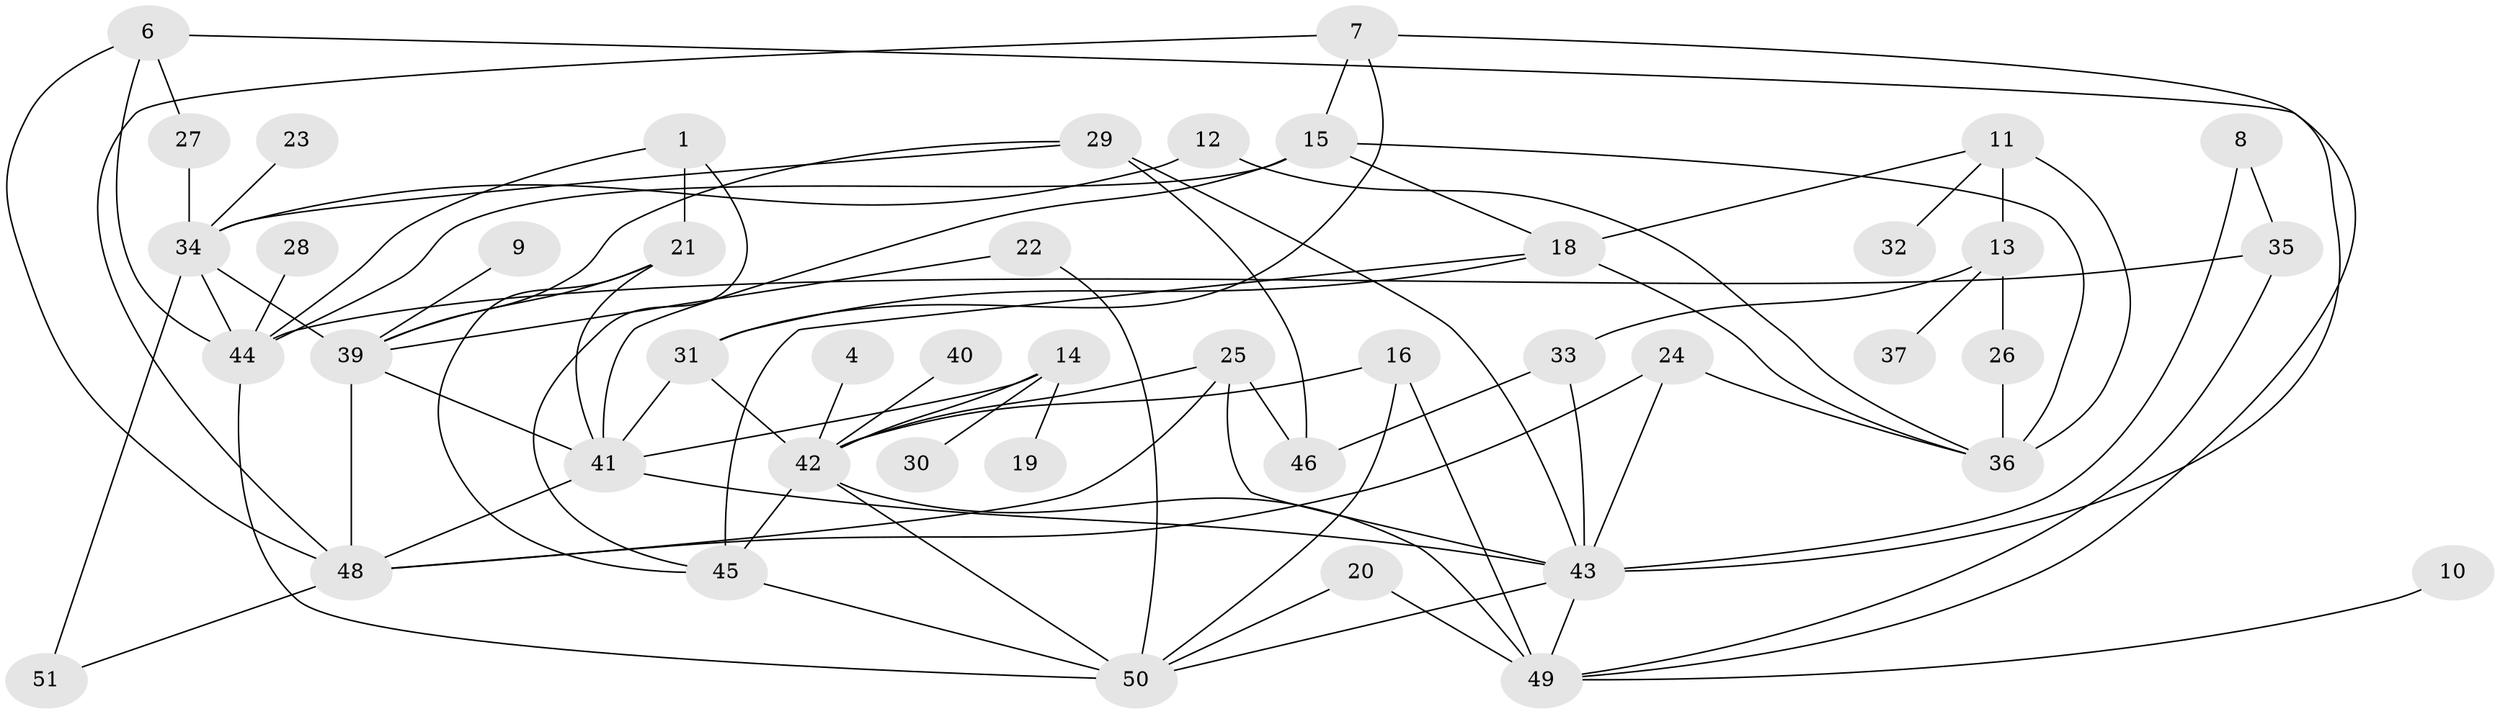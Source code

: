 // original degree distribution, {2: 0.23529411764705882, 5: 0.09803921568627451, 3: 0.2549019607843137, 0: 0.049019607843137254, 4: 0.14705882352941177, 1: 0.16666666666666666, 6: 0.0392156862745098, 7: 0.00980392156862745}
// Generated by graph-tools (version 1.1) at 2025/25/03/09/25 03:25:14]
// undirected, 45 vertices, 83 edges
graph export_dot {
graph [start="1"]
  node [color=gray90,style=filled];
  1;
  4;
  6;
  7;
  8;
  9;
  10;
  11;
  12;
  13;
  14;
  15;
  16;
  18;
  19;
  20;
  21;
  22;
  23;
  24;
  25;
  26;
  27;
  28;
  29;
  30;
  31;
  32;
  33;
  34;
  35;
  36;
  37;
  39;
  40;
  41;
  42;
  43;
  44;
  45;
  46;
  48;
  49;
  50;
  51;
  1 -- 21 [weight=1.0];
  1 -- 44 [weight=1.0];
  1 -- 45 [weight=1.0];
  4 -- 42 [weight=1.0];
  6 -- 27 [weight=1.0];
  6 -- 44 [weight=1.0];
  6 -- 48 [weight=1.0];
  6 -- 49 [weight=1.0];
  7 -- 15 [weight=1.0];
  7 -- 31 [weight=1.0];
  7 -- 43 [weight=1.0];
  7 -- 48 [weight=1.0];
  8 -- 35 [weight=1.0];
  8 -- 43 [weight=1.0];
  9 -- 39 [weight=1.0];
  10 -- 49 [weight=1.0];
  11 -- 13 [weight=1.0];
  11 -- 18 [weight=1.0];
  11 -- 32 [weight=1.0];
  11 -- 36 [weight=2.0];
  12 -- 34 [weight=1.0];
  12 -- 36 [weight=1.0];
  13 -- 26 [weight=1.0];
  13 -- 33 [weight=1.0];
  13 -- 37 [weight=1.0];
  14 -- 19 [weight=1.0];
  14 -- 30 [weight=1.0];
  14 -- 41 [weight=1.0];
  14 -- 42 [weight=1.0];
  15 -- 18 [weight=1.0];
  15 -- 36 [weight=1.0];
  15 -- 41 [weight=1.0];
  15 -- 44 [weight=1.0];
  16 -- 42 [weight=1.0];
  16 -- 49 [weight=1.0];
  16 -- 50 [weight=1.0];
  18 -- 31 [weight=1.0];
  18 -- 36 [weight=1.0];
  18 -- 45 [weight=1.0];
  20 -- 49 [weight=1.0];
  20 -- 50 [weight=1.0];
  21 -- 39 [weight=1.0];
  21 -- 41 [weight=1.0];
  21 -- 45 [weight=1.0];
  22 -- 39 [weight=1.0];
  22 -- 50 [weight=1.0];
  23 -- 34 [weight=1.0];
  24 -- 36 [weight=1.0];
  24 -- 43 [weight=1.0];
  24 -- 48 [weight=1.0];
  25 -- 42 [weight=1.0];
  25 -- 43 [weight=1.0];
  25 -- 46 [weight=1.0];
  25 -- 48 [weight=1.0];
  26 -- 36 [weight=1.0];
  27 -- 34 [weight=2.0];
  28 -- 44 [weight=1.0];
  29 -- 34 [weight=1.0];
  29 -- 39 [weight=1.0];
  29 -- 43 [weight=2.0];
  29 -- 46 [weight=1.0];
  31 -- 41 [weight=1.0];
  31 -- 42 [weight=1.0];
  33 -- 43 [weight=1.0];
  33 -- 46 [weight=1.0];
  34 -- 39 [weight=1.0];
  34 -- 44 [weight=1.0];
  34 -- 51 [weight=2.0];
  35 -- 44 [weight=2.0];
  35 -- 49 [weight=1.0];
  39 -- 41 [weight=1.0];
  39 -- 48 [weight=1.0];
  40 -- 42 [weight=2.0];
  41 -- 43 [weight=1.0];
  41 -- 48 [weight=1.0];
  42 -- 45 [weight=1.0];
  42 -- 49 [weight=2.0];
  42 -- 50 [weight=1.0];
  43 -- 49 [weight=1.0];
  43 -- 50 [weight=1.0];
  44 -- 50 [weight=2.0];
  45 -- 50 [weight=1.0];
  48 -- 51 [weight=1.0];
}
